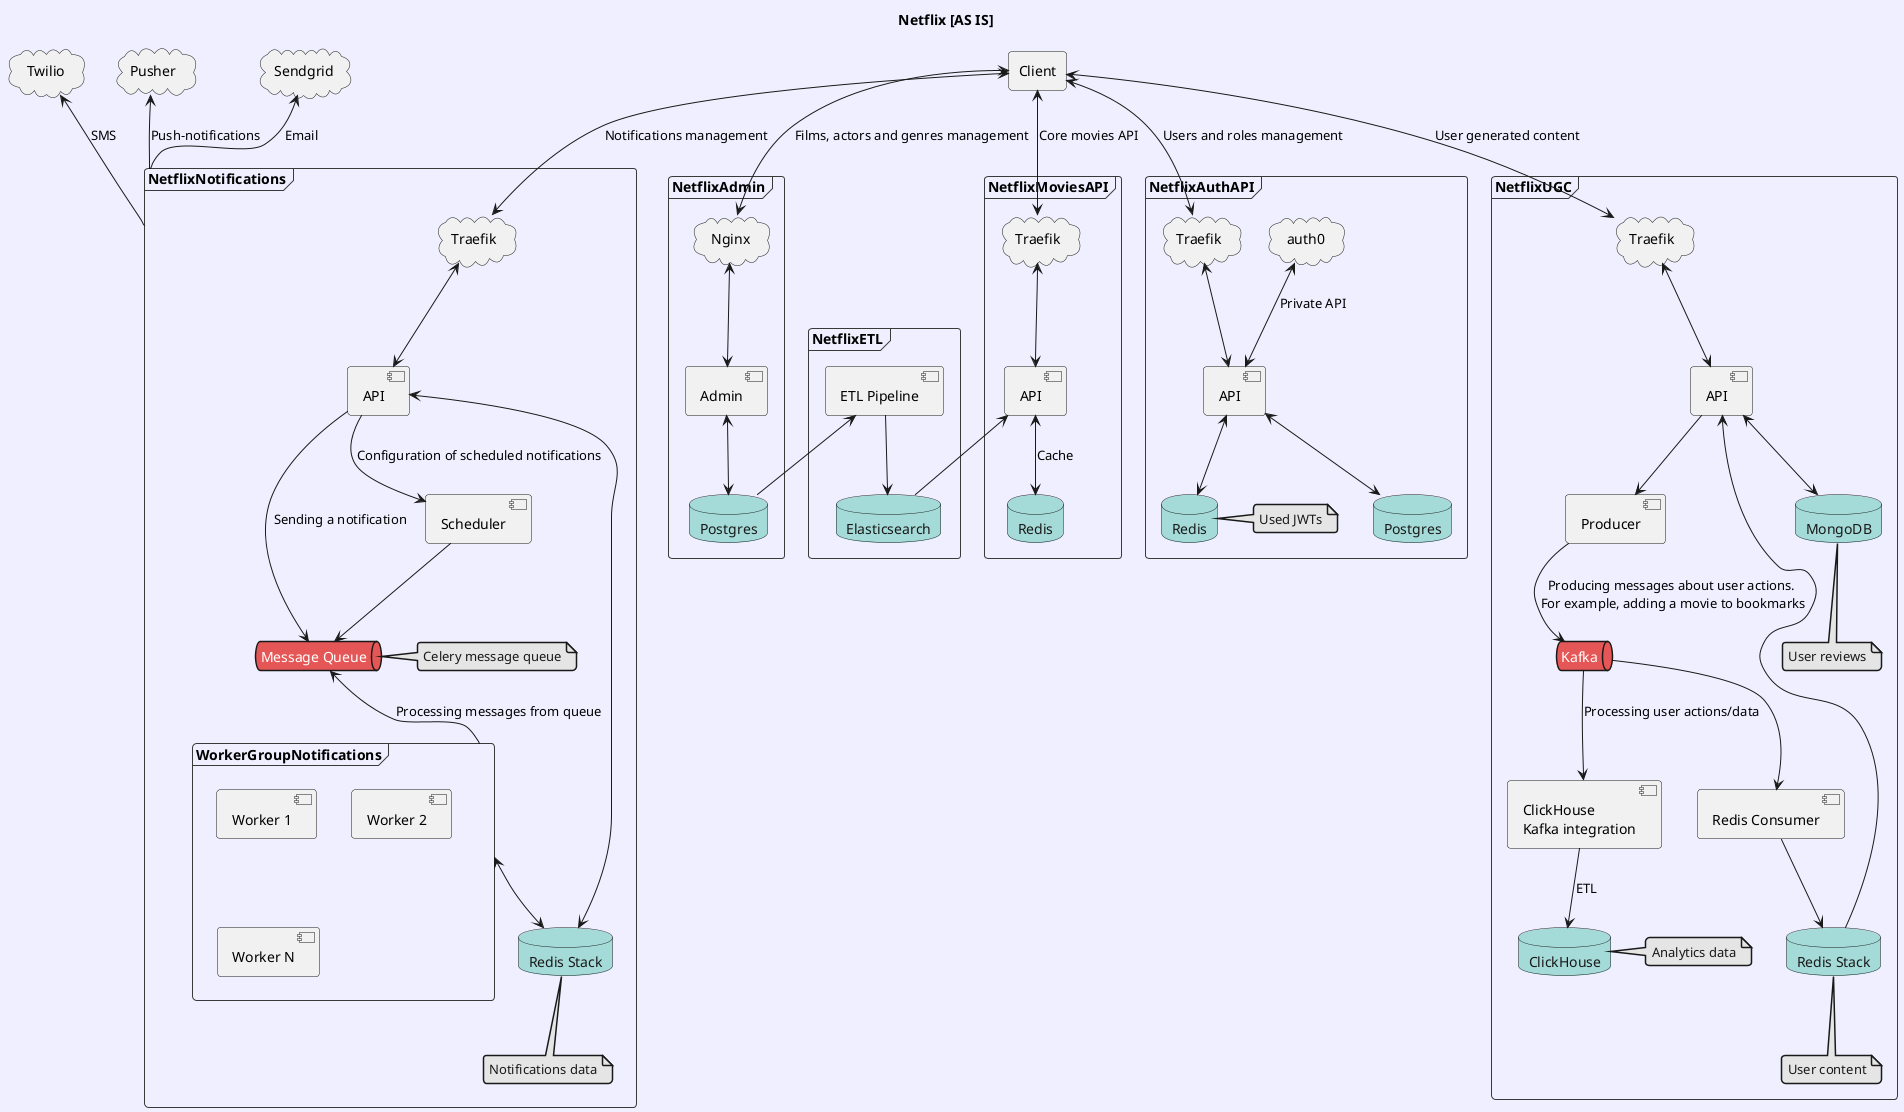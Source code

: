 @startuml
!theme mars
skinparam componentStyle uml2
skinparam defaultFontName Segoe UI
skinparam backgroundColor motivation

title Netflix [AS IS]

agent "Client" as base_client
cloud "Sendgrid" as sendgrid
cloud "Pusher" as pusher
cloud "Twilio" as twilio

frame NetflixAdmin {
    cloud "Nginx" as nginx_admin
    component "Admin" as admin_admin
    database "Postgres" as postgres_admin

    nginx_admin <-down-> admin_admin
    admin_admin <-down-> postgres_admin
}

frame NetflixETL {
    database "Elasticsearch" as elasticsearch_etl
    component "ETL Pipeline" as etl_pipeline

    etl_pipeline <-down- postgres_admin
    etl_pipeline -down-> elasticsearch_etl
}

frame NetflixMoviesAPI {
    cloud "Traefik" as traefik_movies
    component "API" as api_movies
    database "Redis" as redis_movies

    api_movies <-up-> traefik_movies
    api_movies <-down- elasticsearch_etl
    api_movies <-down-> redis_movies: "Cache"
}

frame NetflixAuthAPI {
    cloud "Traefik" as traefik_auth
    cloud "auth0" as auth0_auth
    component "API" as api_auth
    database "Postgres" as postgres_auth
    database "Redis" as redis_auth

    api_auth <-up-> traefik_auth
    api_auth <-up-> auth0_auth: "Private API"
    api_auth <-down-> postgres_auth
    api_auth <-down-> redis_auth

    note right of redis_auth
    Used JWTs
    end note
}

frame NetflixUGC {
    cloud "Traefik" as traefik_ugc
    component "API" as api_ugc
    component "ClickHouse \nKafka integration" as consumer_clickhouse
    component "Redis Consumer" as consumer_ugc_redis
    component "Producer" as producer_ugc
    queue "Kafka" as kafka_ugc
    database "Redis Stack" as redis_stack_ugc
    database "MongoDB" as mongo_ugc
    database "ClickHouse" as clickhouse_ugc

    api_ugc <-up-> traefik_ugc
    api_ugc <-down- redis_stack_ugc
    api_ugc <-down-> mongo_ugc
    api_ugc -down-> producer_ugc
    producer_ugc -down-> kafka_ugc: "Producing messages about user actions. \nFor example, adding a movie to bookmarks"
    kafka_ugc -down-> consumer_ugc_redis
    consumer_ugc_redis -down-> redis_stack_ugc
    kafka_ugc -down-> consumer_clickhouse: "Processing user actions/data"
    consumer_clickhouse -down-> clickhouse_ugc: "ETL"

    note bottom of mongo_ugc
    User reviews
    end note
    note bottom of redis_stack_ugc
    User content
    end note
    note right of clickhouse_ugc
    Analytics data
    end note
}

frame NetflixNotifications {
    cloud "Traefik" as traefik_notifications
    component "API" as api_notifications
    queue "Message Queue" as queue_notifications
    component "Scheduler" as scheduler_notifications
    database "Redis Stack" as redis_stack_notifications

    frame WorkerGroupNotifications {
        component "Worker 1" as worker_1_notifications
        component "Worker 2" as worker_2_notifications
        component "Worker N" as worker_n_notifications
    }

    api_notifications <-up-> traefik_notifications
    api_notifications <-down-> redis_stack_notifications
    api_notifications -down-> queue_notifications: "Sending a notification"
    api_notifications -down-> scheduler_notifications: "Configuration of scheduled notifications"
    queue_notifications <-down- WorkerGroupNotifications: "Processing messages from queue"
    scheduler_notifications -down-> queue_notifications
    WorkerGroupNotifications <-down-> redis_stack_notifications

    note right of queue_notifications
    Celery message queue
    end note
    note bottom of redis_stack_notifications
    Notifications data
    end note
}

NetflixNotifications -up-> sendgrid: "Email"
NetflixNotifications -up-> pusher: "Push-notifications"
NetflixNotifications -up-> twilio: "SMS"

base_client <-down-> nginx_admin: "Films, actors and genres management"
base_client <-down-> traefik_movies: "Core movies API"
base_client <-down-> traefik_auth: "Users and roles management"
base_client <-down-> traefik_ugc: "User generated content"
base_client <-down-> traefik_notifications: "Notifications management"
@enduml
